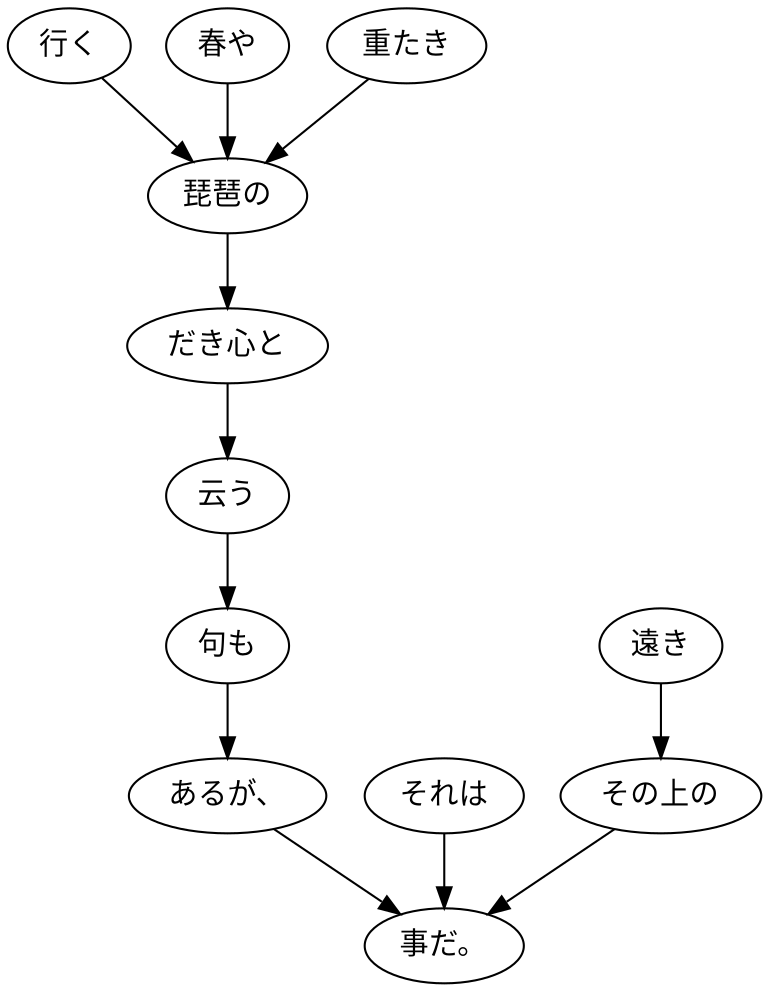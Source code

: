 digraph graph7724 {
	node0 [label="行く"];
	node1 [label="春や"];
	node2 [label="重たき"];
	node3 [label="琵琶の"];
	node4 [label="だき心と"];
	node5 [label="云う"];
	node6 [label="句も"];
	node7 [label="あるが、"];
	node8 [label="それは"];
	node9 [label="遠き"];
	node10 [label="その上の"];
	node11 [label="事だ。"];
	node0 -> node3;
	node1 -> node3;
	node2 -> node3;
	node3 -> node4;
	node4 -> node5;
	node5 -> node6;
	node6 -> node7;
	node7 -> node11;
	node8 -> node11;
	node9 -> node10;
	node10 -> node11;
}
